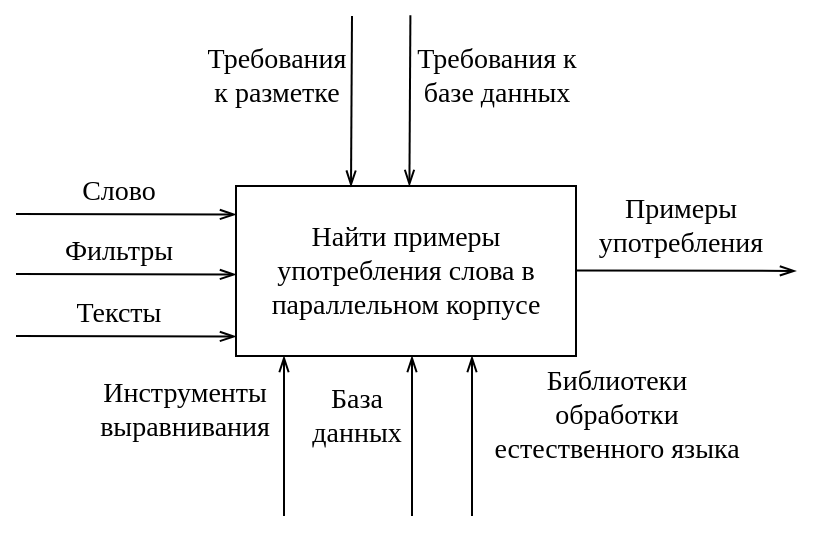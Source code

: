 <mxfile version="20.8.16" type="device" pages="2"><diagram name="Страница 1" id="LUiT74YfRe0xOxe1tAdO"><mxGraphModel dx="1036" dy="614" grid="1" gridSize="10" guides="1" tooltips="1" connect="1" arrows="1" fold="1" page="1" pageScale="1" pageWidth="583" pageHeight="450" math="0" shadow="0"><root><mxCell id="0"/><mxCell id="1" parent="0"/><mxCell id="ZlqELPbIcbdlQPsWWzFJ-2" value="Найти примеры употребления слова в параллельном корпусе" style="rounded=0;whiteSpace=wrap;html=1;fontFamily=Times New Roman;fontSize=14;labelBackgroundColor=default;" parent="1" vertex="1"><mxGeometry x="210" y="165" width="170" height="85" as="geometry"/></mxCell><mxCell id="ZlqELPbIcbdlQPsWWzFJ-3" value="" style="endArrow=openThin;html=1;rounded=0;fontFamily=Times New Roman;fontSize=14;entryX=0;entryY=0.25;entryDx=0;entryDy=0;endFill=0;labelBackgroundColor=default;" parent="1" edge="1"><mxGeometry width="50" height="50" relative="1" as="geometry"><mxPoint x="100" y="179" as="sourcePoint"/><mxPoint x="210.0" y="179.25" as="targetPoint"/></mxGeometry></mxCell><mxCell id="ZlqELPbIcbdlQPsWWzFJ-5" value="Слово" style="edgeLabel;html=1;align=center;verticalAlign=middle;resizable=0;points=[];fontSize=14;fontFamily=Times New Roman;labelBackgroundColor=default;" parent="ZlqELPbIcbdlQPsWWzFJ-3" vertex="1" connectable="0"><mxGeometry x="-0.387" y="2" relative="1" as="geometry"><mxPoint x="17" y="-9" as="offset"/></mxGeometry></mxCell><mxCell id="ZlqELPbIcbdlQPsWWzFJ-4" value="" style="endArrow=openThin;html=1;rounded=0;fontFamily=Times New Roman;fontSize=14;entryX=0;entryY=0.25;entryDx=0;entryDy=0;endFill=0;labelBackgroundColor=default;" parent="1" edge="1"><mxGeometry width="50" height="50" relative="1" as="geometry"><mxPoint x="100.0" y="209" as="sourcePoint"/><mxPoint x="210.0" y="209.25" as="targetPoint"/></mxGeometry></mxCell><mxCell id="ZlqELPbIcbdlQPsWWzFJ-6" value="Фильтры" style="edgeLabel;html=1;align=center;verticalAlign=middle;resizable=0;points=[];fontSize=14;fontFamily=Times New Roman;labelBackgroundColor=default;" parent="ZlqELPbIcbdlQPsWWzFJ-4" vertex="1" connectable="0"><mxGeometry x="-0.299" y="-2" relative="1" as="geometry"><mxPoint x="12" y="-13" as="offset"/></mxGeometry></mxCell><mxCell id="ZlqELPbIcbdlQPsWWzFJ-7" value="" style="endArrow=openThin;html=1;rounded=0;fontFamily=Times New Roman;fontSize=14;entryX=0;entryY=0.25;entryDx=0;entryDy=0;endFill=0;labelBackgroundColor=default;" parent="1" edge="1"><mxGeometry width="50" height="50" relative="1" as="geometry"><mxPoint x="380.0" y="207.2" as="sourcePoint"/><mxPoint x="490.0" y="207.45" as="targetPoint"/></mxGeometry></mxCell><mxCell id="ZlqELPbIcbdlQPsWWzFJ-8" value="Примеры &lt;br&gt;употребления" style="edgeLabel;html=1;align=center;verticalAlign=middle;resizable=0;points=[];fontSize=14;fontFamily=Times New Roman;labelBackgroundColor=default;" parent="ZlqELPbIcbdlQPsWWzFJ-7" vertex="1" connectable="0"><mxGeometry x="-0.387" y="2" relative="1" as="geometry"><mxPoint x="18" y="-21" as="offset"/></mxGeometry></mxCell><mxCell id="ZlqELPbIcbdlQPsWWzFJ-9" value="" style="endArrow=openThin;html=1;rounded=0;fontFamily=Times New Roman;fontSize=14;entryX=0;entryY=0.25;entryDx=0;entryDy=0;endFill=0;labelBackgroundColor=default;" parent="1" edge="1"><mxGeometry width="50" height="50" relative="1" as="geometry"><mxPoint x="100.0" y="240" as="sourcePoint"/><mxPoint x="210.0" y="240.25" as="targetPoint"/></mxGeometry></mxCell><mxCell id="ZlqELPbIcbdlQPsWWzFJ-10" value="Тексты" style="edgeLabel;html=1;align=center;verticalAlign=middle;resizable=0;points=[];fontSize=14;fontFamily=Times New Roman;labelBackgroundColor=default;" parent="ZlqELPbIcbdlQPsWWzFJ-9" vertex="1" connectable="0"><mxGeometry x="-0.299" y="-2" relative="1" as="geometry"><mxPoint x="12" y="-13" as="offset"/></mxGeometry></mxCell><mxCell id="ZlqELPbIcbdlQPsWWzFJ-11" value="" style="endArrow=openThin;html=1;rounded=0;fontFamily=Times New Roman;fontSize=14;labelBackgroundColor=default;endFill=0;" parent="1" edge="1"><mxGeometry width="50" height="50" relative="1" as="geometry"><mxPoint x="234" y="330" as="sourcePoint"/><mxPoint x="234" y="250" as="targetPoint"/></mxGeometry></mxCell><mxCell id="ZlqELPbIcbdlQPsWWzFJ-12" value="Инструменты &lt;br&gt;выравнивания" style="edgeLabel;html=1;align=center;verticalAlign=middle;resizable=0;points=[];fontSize=14;fontFamily=Times New Roman;labelBackgroundColor=default;" parent="ZlqELPbIcbdlQPsWWzFJ-11" vertex="1" connectable="0"><mxGeometry x="0.329" y="-1" relative="1" as="geometry"><mxPoint x="-51" as="offset"/></mxGeometry></mxCell><mxCell id="ZlqELPbIcbdlQPsWWzFJ-13" value="" style="endArrow=openThin;html=1;rounded=0;fontFamily=Times New Roman;fontSize=14;labelBackgroundColor=default;endFill=0;" parent="1" edge="1"><mxGeometry width="50" height="50" relative="1" as="geometry"><mxPoint x="298" y="330" as="sourcePoint"/><mxPoint x="298.0" y="250" as="targetPoint"/></mxGeometry></mxCell><mxCell id="ZlqELPbIcbdlQPsWWzFJ-14" value="База &lt;br&gt;данных" style="edgeLabel;html=1;align=center;verticalAlign=middle;resizable=0;points=[];fontSize=14;fontFamily=Times New Roman;labelBackgroundColor=default;" parent="ZlqELPbIcbdlQPsWWzFJ-13" vertex="1" connectable="0"><mxGeometry x="0.329" y="-1" relative="1" as="geometry"><mxPoint x="-29" y="3" as="offset"/></mxGeometry></mxCell><mxCell id="ZlqELPbIcbdlQPsWWzFJ-15" value="" style="endArrow=openThin;html=1;rounded=0;fontFamily=Times New Roman;fontSize=14;labelBackgroundColor=default;endFill=0;" parent="1" edge="1"><mxGeometry width="50" height="50" relative="1" as="geometry"><mxPoint x="328" y="330" as="sourcePoint"/><mxPoint x="328.0" y="250" as="targetPoint"/></mxGeometry></mxCell><mxCell id="ZlqELPbIcbdlQPsWWzFJ-16" value="Библиотеки&lt;br&gt;обработки &lt;br&gt;естественного языка" style="edgeLabel;html=1;align=center;verticalAlign=middle;resizable=0;points=[];fontSize=14;fontFamily=Times New Roman;labelBackgroundColor=default;" parent="ZlqELPbIcbdlQPsWWzFJ-15" vertex="1" connectable="0"><mxGeometry x="0.329" y="-1" relative="1" as="geometry"><mxPoint x="71" y="3" as="offset"/></mxGeometry></mxCell><mxCell id="ZlqELPbIcbdlQPsWWzFJ-17" value="" style="endArrow=openThin;html=1;rounded=0;labelBackgroundColor=none;fontFamily=Times New Roman;fontSize=14;entryX=0.35;entryY=0.004;entryDx=0;entryDy=0;entryPerimeter=0;endFill=0;" parent="1" edge="1"><mxGeometry width="50" height="50" relative="1" as="geometry"><mxPoint x="268" y="80" as="sourcePoint"/><mxPoint x="267.5" y="165.34" as="targetPoint"/></mxGeometry></mxCell><mxCell id="ZlqELPbIcbdlQPsWWzFJ-19" value="Требования &lt;br&gt;к разметке" style="edgeLabel;html=1;align=center;verticalAlign=middle;resizable=0;points=[];fontSize=14;fontFamily=Times New Roman;" parent="ZlqELPbIcbdlQPsWWzFJ-17" vertex="1" connectable="0"><mxGeometry x="-0.443" relative="1" as="geometry"><mxPoint x="-38" y="6" as="offset"/></mxGeometry></mxCell><mxCell id="ZlqELPbIcbdlQPsWWzFJ-18" value="" style="endArrow=openThin;html=1;rounded=0;labelBackgroundColor=none;fontFamily=Times New Roman;fontSize=14;entryX=0.35;entryY=0.004;entryDx=0;entryDy=0;entryPerimeter=0;endFill=0;" parent="1" edge="1"><mxGeometry width="50" height="50" relative="1" as="geometry"><mxPoint x="297.2" y="79.66" as="sourcePoint"/><mxPoint x="296.7" y="165.0" as="targetPoint"/></mxGeometry></mxCell><mxCell id="ZlqELPbIcbdlQPsWWzFJ-20" value="Требования к &lt;br&gt;базе данных" style="edgeLabel;html=1;align=center;verticalAlign=middle;resizable=0;points=[];fontSize=14;fontFamily=Times New Roman;" parent="ZlqELPbIcbdlQPsWWzFJ-18" vertex="1" connectable="0"><mxGeometry x="-0.631" y="-3" relative="1" as="geometry"><mxPoint x="46" y="15" as="offset"/></mxGeometry></mxCell></root></mxGraphModel></diagram><diagram id="Mg6mkegs1lxbSECTSrE6" name="Страница 2"><mxGraphModel dx="714" dy="873" grid="1" gridSize="10" guides="1" tooltips="1" connect="1" arrows="1" fold="1" page="1" pageScale="1" pageWidth="583" pageHeight="450" math="0" shadow="0"><root><mxCell id="0"/><mxCell id="1" parent="0"/><mxCell id="D-fWW_uY-Jfmai7aG_PH-3" style="edgeStyle=orthogonalEdgeStyle;rounded=0;orthogonalLoop=1;jettySize=auto;html=1;exitX=1;exitY=0.5;exitDx=0;exitDy=0;entryX=0;entryY=0.5;entryDx=0;entryDy=0;labelBackgroundColor=none;fontFamily=Times New Roman;fontSize=14;endArrow=openThin;endFill=0;" parent="1" source="CfsCbqgSZwmh_fCcm2Gg-1" target="CfsCbqgSZwmh_fCcm2Gg-2" edge="1"><mxGeometry relative="1" as="geometry"/></mxCell><mxCell id="D-fWW_uY-Jfmai7aG_PH-4" value="Тексты в &lt;br&gt;представлении &lt;br&gt;системы" style="edgeLabel;html=1;align=center;verticalAlign=middle;resizable=0;points=[];fontSize=14;fontFamily=Times New Roman;" parent="D-fWW_uY-Jfmai7aG_PH-3" vertex="1" connectable="0"><mxGeometry x="-0.497" y="1" relative="1" as="geometry"><mxPoint x="46" as="offset"/></mxGeometry></mxCell><mxCell id="CfsCbqgSZwmh_fCcm2Gg-1" value="Загрузка текста" style="rounded=0;whiteSpace=wrap;html=1;labelBackgroundColor=none;fontFamily=Times New Roman;fontSize=14;" parent="1" vertex="1"><mxGeometry x="120" y="40" width="120" height="60" as="geometry"/></mxCell><mxCell id="D-fWW_uY-Jfmai7aG_PH-5" style="edgeStyle=orthogonalEdgeStyle;rounded=0;orthogonalLoop=1;jettySize=auto;html=1;exitX=1;exitY=0.5;exitDx=0;exitDy=0;entryX=0;entryY=0.5;entryDx=0;entryDy=0;labelBackgroundColor=none;fontFamily=Times New Roman;fontSize=14;endArrow=openThin;endFill=0;" parent="1" source="CfsCbqgSZwmh_fCcm2Gg-2" target="CfsCbqgSZwmh_fCcm2Gg-3" edge="1"><mxGeometry relative="1" as="geometry"/></mxCell><mxCell id="D-fWW_uY-Jfmai7aG_PH-6" value="Выровненные &lt;br&gt;предложения &lt;br&gt;и слова" style="edgeLabel;html=1;align=center;verticalAlign=middle;resizable=0;points=[];fontSize=14;fontFamily=Times New Roman;" parent="D-fWW_uY-Jfmai7aG_PH-5" vertex="1" connectable="0"><mxGeometry x="-0.478" y="2" relative="1" as="geometry"><mxPoint x="19" y="-42" as="offset"/></mxGeometry></mxCell><mxCell id="CfsCbqgSZwmh_fCcm2Gg-2" value="Выравнивание" style="rounded=0;whiteSpace=wrap;html=1;labelBackgroundColor=none;fontFamily=Times New Roman;fontSize=14;" parent="1" vertex="1"><mxGeometry x="287" y="140" width="120" height="60" as="geometry"/></mxCell><mxCell id="D-fWW_uY-Jfmai7aG_PH-7" style="edgeStyle=orthogonalEdgeStyle;rounded=0;orthogonalLoop=1;jettySize=auto;html=1;exitX=1;exitY=0.5;exitDx=0;exitDy=0;entryX=0;entryY=0.25;entryDx=0;entryDy=0;labelBackgroundColor=none;fontFamily=Times New Roman;fontSize=14;endArrow=openThin;endFill=0;" parent="1" source="CfsCbqgSZwmh_fCcm2Gg-3" target="CfsCbqgSZwmh_fCcm2Gg-4" edge="1"><mxGeometry relative="1" as="geometry"/></mxCell><mxCell id="D-fWW_uY-Jfmai7aG_PH-8" value="Размеченные &lt;br&gt;предложения &lt;br&gt;и слова" style="edgeLabel;html=1;align=center;verticalAlign=middle;resizable=0;points=[];fontSize=14;fontFamily=Times New Roman;" parent="D-fWW_uY-Jfmai7aG_PH-7" vertex="1" connectable="0"><mxGeometry x="-0.398" y="1" relative="1" as="geometry"><mxPoint x="44" as="offset"/></mxGeometry></mxCell><mxCell id="CfsCbqgSZwmh_fCcm2Gg-3" value="Разметка" style="rounded=0;whiteSpace=wrap;html=1;labelBackgroundColor=none;fontFamily=Times New Roman;fontSize=14;" parent="1" vertex="1"><mxGeometry x="450" y="225" width="120" height="60" as="geometry"/></mxCell><mxCell id="CfsCbqgSZwmh_fCcm2Gg-4" value="Поиск примеров" style="rounded=0;whiteSpace=wrap;html=1;labelBackgroundColor=none;fontFamily=Times New Roman;fontSize=14;" parent="1" vertex="1"><mxGeometry x="620" y="310" width="120" height="60" as="geometry"/></mxCell><mxCell id="D-fWW_uY-Jfmai7aG_PH-1" value="" style="endArrow=openThin;html=1;rounded=0;fontFamily=Times New Roman;fontSize=14;entryX=0;entryY=0.25;entryDx=0;entryDy=0;endFill=0;labelBackgroundColor=default;" parent="1" edge="1"><mxGeometry width="50" height="50" relative="1" as="geometry"><mxPoint x="60" y="70" as="sourcePoint"/><mxPoint x="120.0" y="69.83" as="targetPoint"/></mxGeometry></mxCell><mxCell id="D-fWW_uY-Jfmai7aG_PH-2" value="Тексты" style="edgeLabel;html=1;align=center;verticalAlign=middle;resizable=0;points=[];fontSize=14;fontFamily=Times New Roman;labelBackgroundColor=default;" parent="D-fWW_uY-Jfmai7aG_PH-1" vertex="1" connectable="0"><mxGeometry x="-0.299" y="-2" relative="1" as="geometry"><mxPoint x="9" y="-13" as="offset"/></mxGeometry></mxCell><mxCell id="jPn8gslWE_sEleVf0_A8-1" value="" style="endArrow=openThin;html=1;rounded=0;fontFamily=Times New Roman;fontSize=14;entryX=0;entryY=0.25;entryDx=0;entryDy=0;endFill=0;labelBackgroundColor=default;" parent="1" edge="1"><mxGeometry width="50" height="50" relative="1" as="geometry"><mxPoint x="50" y="343" as="sourcePoint"/><mxPoint x="620.0" y="343" as="targetPoint"/></mxGeometry></mxCell><mxCell id="jPn8gslWE_sEleVf0_A8-2" value="Слово" style="edgeLabel;html=1;align=center;verticalAlign=middle;resizable=0;points=[];fontSize=14;fontFamily=Times New Roman;labelBackgroundColor=default;" parent="jPn8gslWE_sEleVf0_A8-1" vertex="1" connectable="0"><mxGeometry x="-0.387" y="2" relative="1" as="geometry"><mxPoint x="-138" y="-9" as="offset"/></mxGeometry></mxCell><mxCell id="jPn8gslWE_sEleVf0_A8-3" value="" style="endArrow=openThin;html=1;rounded=0;fontFamily=Times New Roman;fontSize=14;entryX=0;entryY=0.25;entryDx=0;entryDy=0;endFill=0;labelBackgroundColor=default;" parent="1" edge="1"><mxGeometry width="50" height="50" relative="1" as="geometry"><mxPoint x="50" y="363" as="sourcePoint"/><mxPoint x="620.0" y="363.25" as="targetPoint"/></mxGeometry></mxCell><mxCell id="jPn8gslWE_sEleVf0_A8-4" value="Фильтры" style="edgeLabel;html=1;align=center;verticalAlign=middle;resizable=0;points=[];fontSize=14;fontFamily=Times New Roman;labelBackgroundColor=default;" parent="jPn8gslWE_sEleVf0_A8-3" vertex="1" connectable="0"><mxGeometry x="-0.299" y="-2" relative="1" as="geometry"><mxPoint x="-163" y="-13" as="offset"/></mxGeometry></mxCell><mxCell id="ymg5aF2m9fj578xN_q0f-1" value="" style="endArrow=openThin;html=1;rounded=0;fontFamily=Times New Roman;fontSize=14;entryX=0;entryY=0.25;entryDx=0;entryDy=0;endFill=0;labelBackgroundColor=default;" parent="1" edge="1"><mxGeometry width="50" height="50" relative="1" as="geometry"><mxPoint x="740.0" y="339.6" as="sourcePoint"/><mxPoint x="850" y="339.85" as="targetPoint"/></mxGeometry></mxCell><mxCell id="ymg5aF2m9fj578xN_q0f-2" value="Примеры &lt;br&gt;употребления" style="edgeLabel;html=1;align=center;verticalAlign=middle;resizable=0;points=[];fontSize=14;fontFamily=Times New Roman;labelBackgroundColor=default;" parent="ymg5aF2m9fj578xN_q0f-1" vertex="1" connectable="0"><mxGeometry x="-0.387" y="2" relative="1" as="geometry"><mxPoint x="18" y="-21" as="offset"/></mxGeometry></mxCell><mxCell id="T46MhifQ_hpg3iRcFKC4-1" value="" style="endArrow=openThin;html=1;rounded=0;fontFamily=Times New Roman;fontSize=14;labelBackgroundColor=default;endFill=0;fillColor=#0050ef;strokeColor=#001DBC;" parent="1" edge="1"><mxGeometry width="50" height="50" relative="1" as="geometry"><mxPoint x="179" y="400" as="sourcePoint"/><mxPoint x="179.5" y="100" as="targetPoint"/></mxGeometry></mxCell><mxCell id="T46MhifQ_hpg3iRcFKC4-2" value="База &lt;br&gt;данных" style="edgeLabel;html=1;align=center;verticalAlign=middle;resizable=0;points=[];fontSize=14;fontFamily=Times New Roman;labelBackgroundColor=default;" parent="T46MhifQ_hpg3iRcFKC4-1" vertex="1" connectable="0"><mxGeometry x="0.329" y="-1" relative="1" as="geometry"><mxPoint x="-29" y="-51" as="offset"/></mxGeometry></mxCell><mxCell id="jQFOq0cusE41h7I6r9ue-1" value="" style="endArrow=openThin;html=1;rounded=0;fontFamily=Times New Roman;fontSize=14;labelBackgroundColor=default;endFill=0;" parent="1" edge="1"><mxGeometry width="50" height="50" relative="1" as="geometry"><mxPoint x="346" y="400" as="sourcePoint"/><mxPoint x="346.5" y="200" as="targetPoint"/></mxGeometry></mxCell><mxCell id="jQFOq0cusE41h7I6r9ue-2" value="Инструменты &lt;br&gt;выравнивания" style="edgeLabel;html=1;align=center;verticalAlign=middle;resizable=0;points=[];fontSize=14;fontFamily=Times New Roman;labelBackgroundColor=default;" parent="jQFOq0cusE41h7I6r9ue-1" vertex="1" connectable="0"><mxGeometry x="0.329" y="-1" relative="1" as="geometry"><mxPoint x="-47" y="-37" as="offset"/></mxGeometry></mxCell><mxCell id="T9xnf8rdTaO5GzQRVbO4-1" value="" style="endArrow=openThin;html=1;rounded=0;fontFamily=Times New Roman;fontSize=14;labelBackgroundColor=default;endFill=0;" parent="1" edge="1"><mxGeometry width="50" height="50" relative="1" as="geometry"><mxPoint x="510" y="400" as="sourcePoint"/><mxPoint x="509.5" y="285" as="targetPoint"/></mxGeometry></mxCell><mxCell id="T9xnf8rdTaO5GzQRVbO4-2" value="Библиотеки&lt;br&gt;обработки &lt;br&gt;естественного языка" style="edgeLabel;html=1;align=center;verticalAlign=middle;resizable=0;points=[];fontSize=14;fontFamily=Times New Roman;labelBackgroundColor=default;" parent="T9xnf8rdTaO5GzQRVbO4-1" vertex="1" connectable="0"><mxGeometry x="0.329" y="-1" relative="1" as="geometry"><mxPoint x="-80" y="-11" as="offset"/></mxGeometry></mxCell><mxCell id="KKYAENuk3q2hQCgMuqX2-1" value="" style="endArrow=openThin;html=1;rounded=0;labelBackgroundColor=none;fontFamily=Times New Roman;fontSize=14;entryX=0.5;entryY=0;entryDx=0;entryDy=0;endFill=0;" parent="1" target="CfsCbqgSZwmh_fCcm2Gg-1" edge="1"><mxGeometry width="50" height="50" relative="1" as="geometry"><mxPoint x="180" y="-10" as="sourcePoint"/><mxPoint x="179.5" y="40" as="targetPoint"/></mxGeometry></mxCell><mxCell id="KKYAENuk3q2hQCgMuqX2-2" value="Требования к &lt;br&gt;базе данных" style="edgeLabel;html=1;align=center;verticalAlign=middle;resizable=0;points=[];fontSize=14;fontFamily=Times New Roman;" parent="KKYAENuk3q2hQCgMuqX2-1" vertex="1" connectable="0"><mxGeometry x="-0.631" y="-3" relative="1" as="geometry"><mxPoint x="53" y="11" as="offset"/></mxGeometry></mxCell><mxCell id="k3DP-0mc9l_dNRoJx3FN-1" value="" style="endArrow=openThin;html=1;rounded=0;labelBackgroundColor=none;fontFamily=Times New Roman;fontSize=14;entryX=0.35;entryY=0.004;entryDx=0;entryDy=0;entryPerimeter=0;endFill=0;" parent="1" edge="1"><mxGeometry width="50" height="50" relative="1" as="geometry"><mxPoint x="510" y="-10" as="sourcePoint"/><mxPoint x="509.44" y="225.0" as="targetPoint"/></mxGeometry></mxCell><mxCell id="k3DP-0mc9l_dNRoJx3FN-2" value="Требования &lt;br&gt;к разметке" style="edgeLabel;html=1;align=center;verticalAlign=middle;resizable=0;points=[];fontSize=14;fontFamily=Times New Roman;" parent="k3DP-0mc9l_dNRoJx3FN-1" vertex="1" connectable="0"><mxGeometry x="-0.443" relative="1" as="geometry"><mxPoint x="40" y="-46" as="offset"/></mxGeometry></mxCell><mxCell id="Vs8VrTbCBoy5pGIDvj_n-1" value="" style="endArrow=openThin;html=1;rounded=0;labelBackgroundColor=none;fontFamily=Times New Roman;fontSize=14;entryX=0.5;entryY=1;entryDx=0;entryDy=0;endFill=0;fillColor=#0050ef;strokeColor=#001DBC;" parent="1" target="CfsCbqgSZwmh_fCcm2Gg-4" edge="1"><mxGeometry width="50" height="50" relative="1" as="geometry"><mxPoint x="180" y="390" as="sourcePoint"/><mxPoint x="450" y="220" as="targetPoint"/><Array as="points"><mxPoint x="680" y="390"/></Array></mxGeometry></mxCell><mxCell id="2JEMNZXF-pNz-eO1TA9q-1" value="" style="endArrow=openThin;html=1;rounded=0;fontFamily=Times New Roman;fontSize=14;labelBackgroundColor=default;endFill=0;fillColor=#0050ef;strokeColor=#001DBC;" edge="1" parent="1"><mxGeometry width="50" height="50" relative="1" as="geometry"><mxPoint x="520" y="390" as="sourcePoint"/><mxPoint x="519.5" y="285" as="targetPoint"/></mxGeometry></mxCell></root></mxGraphModel></diagram></mxfile>